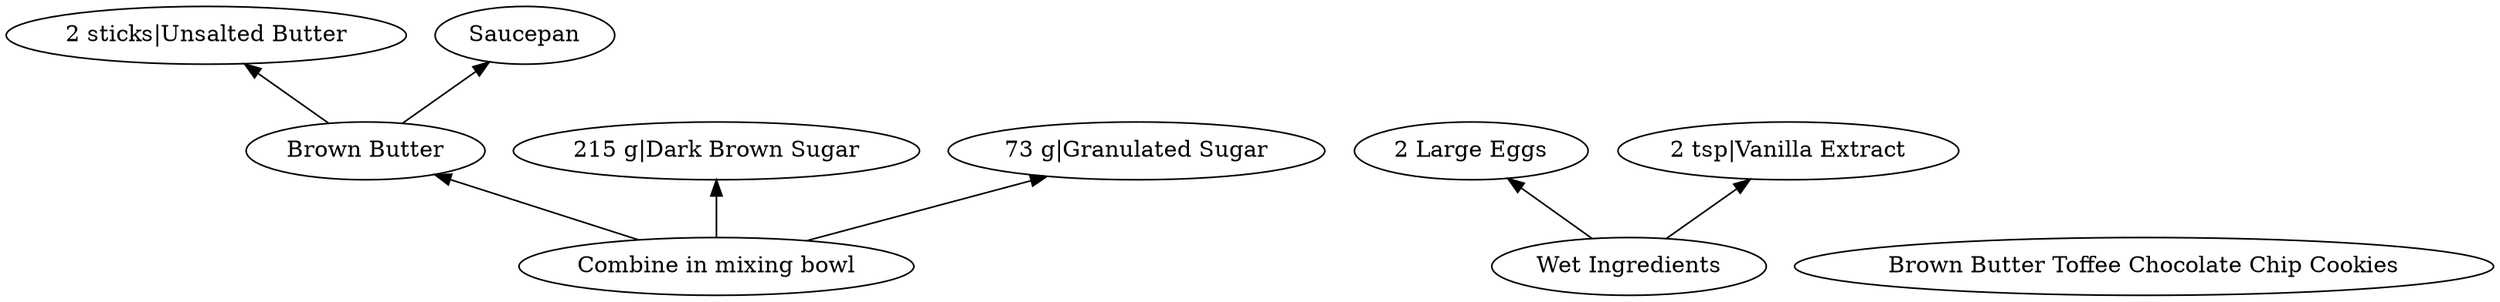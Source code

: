 digraph recipe {
rankdir=BT
  node [type=record];
  butter [label="2 sticks|Unsalted Butter"];
  saucepan [type=diamond, label="Saucepan"];
  brown_butter [label="Brown Butter"];
  brown_butter -> butter;
  brown_butter -> saucepan;
  dark_brown_sugar [label="215 g|Dark Brown Sugar"];
  granulated_sugar [label="73 g|Granulated Sugar"];
  sugar_and_butter [label="Combine in mixing bowl"];
  sugar_and_butter -> dark_brown_sugar;
  sugar_and_butter -> granulated_sugar;
  sugar_and_butter -> brown_butter;
  eggs [label="2 Large Eggs"];
  vanilla [label="2 tsp|Vanilla Extract"];
  wet_ingredients [label="Wet Ingredients"];
  wet_ingredients -> eggs;
  wet_ingredients -> vanilla;
  cookies [label="Brown Butter Toffee Chocolate Chip Cookies"];
}
